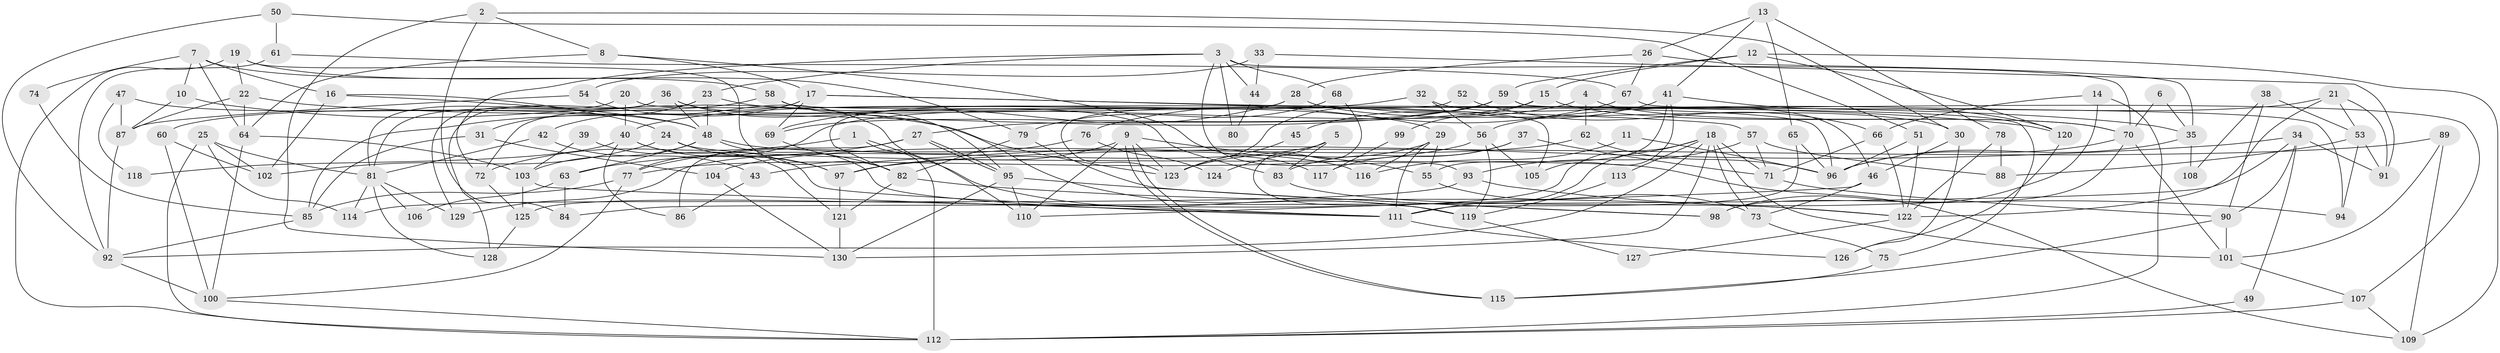 // coarse degree distribution, {6: 0.04395604395604396, 3: 0.2087912087912088, 4: 0.25274725274725274, 5: 0.25274725274725274, 2: 0.12087912087912088, 7: 0.054945054945054944, 9: 0.02197802197802198, 10: 0.01098901098901099, 8: 0.02197802197802198, 13: 0.01098901098901099}
// Generated by graph-tools (version 1.1) at 2025/54/03/04/25 21:54:26]
// undirected, 130 vertices, 260 edges
graph export_dot {
graph [start="1"]
  node [color=gray90,style=filled];
  1;
  2;
  3;
  4;
  5;
  6;
  7;
  8;
  9;
  10;
  11;
  12;
  13;
  14;
  15;
  16;
  17;
  18;
  19;
  20;
  21;
  22;
  23;
  24;
  25;
  26;
  27;
  28;
  29;
  30;
  31;
  32;
  33;
  34;
  35;
  36;
  37;
  38;
  39;
  40;
  41;
  42;
  43;
  44;
  45;
  46;
  47;
  48;
  49;
  50;
  51;
  52;
  53;
  54;
  55;
  56;
  57;
  58;
  59;
  60;
  61;
  62;
  63;
  64;
  65;
  66;
  67;
  68;
  69;
  70;
  71;
  72;
  73;
  74;
  75;
  76;
  77;
  78;
  79;
  80;
  81;
  82;
  83;
  84;
  85;
  86;
  87;
  88;
  89;
  90;
  91;
  92;
  93;
  94;
  95;
  96;
  97;
  98;
  99;
  100;
  101;
  102;
  103;
  104;
  105;
  106;
  107;
  108;
  109;
  110;
  111;
  112;
  113;
  114;
  115;
  116;
  117;
  118;
  119;
  120;
  121;
  122;
  123;
  124;
  125;
  126;
  127;
  128;
  129;
  130;
  1 -- 112;
  1 -- 72;
  1 -- 119;
  2 -- 8;
  2 -- 30;
  2 -- 84;
  2 -- 130;
  3 -- 23;
  3 -- 70;
  3 -- 44;
  3 -- 68;
  3 -- 72;
  3 -- 80;
  3 -- 93;
  4 -- 70;
  4 -- 77;
  4 -- 62;
  5 -- 129;
  5 -- 83;
  5 -- 124;
  6 -- 35;
  6 -- 70;
  7 -- 64;
  7 -- 58;
  7 -- 10;
  7 -- 16;
  7 -- 74;
  8 -- 17;
  8 -- 64;
  8 -- 117;
  9 -- 115;
  9 -- 115;
  9 -- 123;
  9 -- 55;
  9 -- 97;
  9 -- 110;
  10 -- 87;
  10 -- 123;
  11 -- 96;
  11 -- 116;
  12 -- 15;
  12 -- 109;
  12 -- 59;
  12 -- 120;
  13 -- 26;
  13 -- 65;
  13 -- 41;
  13 -- 78;
  14 -- 112;
  14 -- 98;
  14 -- 66;
  15 -- 27;
  15 -- 70;
  15 -- 99;
  16 -- 24;
  16 -- 48;
  16 -- 102;
  17 -- 69;
  17 -- 42;
  17 -- 35;
  17 -- 57;
  17 -- 72;
  18 -- 111;
  18 -- 125;
  18 -- 71;
  18 -- 73;
  18 -- 92;
  18 -- 101;
  18 -- 113;
  18 -- 130;
  19 -- 112;
  19 -- 82;
  19 -- 22;
  19 -- 79;
  20 -- 40;
  20 -- 81;
  20 -- 105;
  21 -- 56;
  21 -- 122;
  21 -- 53;
  21 -- 91;
  22 -- 120;
  22 -- 64;
  22 -- 87;
  23 -- 29;
  23 -- 48;
  23 -- 31;
  23 -- 128;
  24 -- 109;
  24 -- 102;
  24 -- 97;
  25 -- 102;
  25 -- 112;
  25 -- 81;
  25 -- 114;
  26 -- 28;
  26 -- 35;
  26 -- 67;
  27 -- 63;
  27 -- 95;
  27 -- 95;
  27 -- 86;
  28 -- 69;
  28 -- 82;
  28 -- 30;
  29 -- 111;
  29 -- 55;
  29 -- 116;
  29 -- 123;
  30 -- 46;
  30 -- 126;
  31 -- 85;
  31 -- 104;
  32 -- 46;
  32 -- 40;
  32 -- 56;
  33 -- 91;
  33 -- 54;
  33 -- 44;
  34 -- 91;
  34 -- 90;
  34 -- 43;
  34 -- 49;
  34 -- 84;
  35 -- 96;
  35 -- 108;
  36 -- 48;
  36 -- 81;
  36 -- 83;
  36 -- 119;
  36 -- 129;
  37 -- 71;
  37 -- 83;
  37 -- 117;
  38 -- 90;
  38 -- 53;
  38 -- 108;
  39 -- 121;
  39 -- 103;
  40 -- 111;
  40 -- 97;
  40 -- 86;
  40 -- 118;
  41 -- 105;
  41 -- 45;
  41 -- 55;
  41 -- 120;
  42 -- 43;
  42 -- 81;
  43 -- 86;
  44 -- 80;
  45 -- 123;
  46 -- 110;
  46 -- 73;
  47 -- 48;
  47 -- 87;
  47 -- 118;
  48 -- 103;
  48 -- 63;
  48 -- 111;
  48 -- 116;
  49 -- 112;
  50 -- 61;
  50 -- 92;
  50 -- 51;
  51 -- 96;
  51 -- 122;
  52 -- 66;
  52 -- 123;
  53 -- 88;
  53 -- 91;
  53 -- 94;
  54 -- 87;
  54 -- 110;
  55 -- 73;
  56 -- 119;
  56 -- 77;
  56 -- 105;
  57 -- 71;
  57 -- 88;
  57 -- 93;
  58 -- 95;
  58 -- 96;
  58 -- 60;
  59 -- 123;
  59 -- 69;
  59 -- 75;
  59 -- 85;
  59 -- 107;
  60 -- 100;
  60 -- 102;
  61 -- 92;
  61 -- 67;
  62 -- 104;
  62 -- 96;
  63 -- 84;
  63 -- 106;
  64 -- 103;
  64 -- 100;
  65 -- 111;
  65 -- 96;
  66 -- 122;
  66 -- 71;
  67 -- 94;
  67 -- 76;
  68 -- 119;
  68 -- 79;
  69 -- 82;
  70 -- 101;
  70 -- 98;
  70 -- 96;
  71 -- 90;
  72 -- 125;
  73 -- 75;
  74 -- 85;
  75 -- 115;
  76 -- 77;
  76 -- 124;
  77 -- 100;
  77 -- 85;
  78 -- 122;
  78 -- 88;
  79 -- 82;
  79 -- 98;
  81 -- 114;
  81 -- 106;
  81 -- 128;
  81 -- 129;
  82 -- 121;
  82 -- 122;
  83 -- 122;
  85 -- 92;
  87 -- 92;
  89 -- 97;
  89 -- 101;
  89 -- 109;
  90 -- 115;
  90 -- 101;
  92 -- 100;
  93 -- 94;
  93 -- 114;
  95 -- 130;
  95 -- 98;
  95 -- 110;
  97 -- 121;
  99 -- 117;
  100 -- 112;
  101 -- 107;
  103 -- 125;
  103 -- 111;
  104 -- 130;
  107 -- 109;
  107 -- 112;
  111 -- 126;
  113 -- 119;
  119 -- 127;
  120 -- 126;
  121 -- 130;
  122 -- 127;
  125 -- 128;
}
